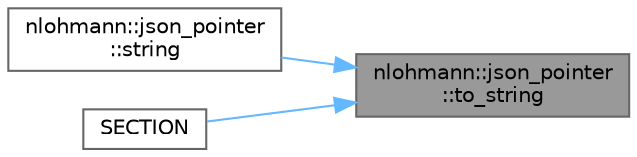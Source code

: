 digraph "nlohmann::json_pointer::to_string"
{
 // LATEX_PDF_SIZE
  bgcolor="transparent";
  edge [fontname=Helvetica,fontsize=10,labelfontname=Helvetica,labelfontsize=10];
  node [fontname=Helvetica,fontsize=10,shape=box,height=0.2,width=0.4];
  rankdir="RL";
  Node1 [id="Node000001",label="nlohmann::json_pointer\l::to_string",height=0.2,width=0.4,color="gray40", fillcolor="grey60", style="filled", fontcolor="black",tooltip="return a string representation of the JSON pointer"];
  Node1 -> Node2 [id="edge1_Node000001_Node000002",dir="back",color="steelblue1",style="solid",tooltip=" "];
  Node2 [id="Node000002",label="nlohmann::json_pointer\l::string",height=0.2,width=0.4,color="grey40", fillcolor="white", style="filled",URL="$classnlohmann_1_1json__pointer.html#ae9015c658f99cf3d48a8563accc79988",tooltip="return a string representation of the JSON pointer"];
  Node1 -> Node3 [id="edge2_Node000001_Node000003",dir="back",color="steelblue1",style="solid",tooltip=" "];
  Node3 [id="Node000003",label="SECTION",height=0.2,width=0.4,color="grey40", fillcolor="white", style="filled",URL="$unit-json__pointer_8cpp.html#ab038609a7bdfee152f7b62c437f6fb91",tooltip=" "];
}
